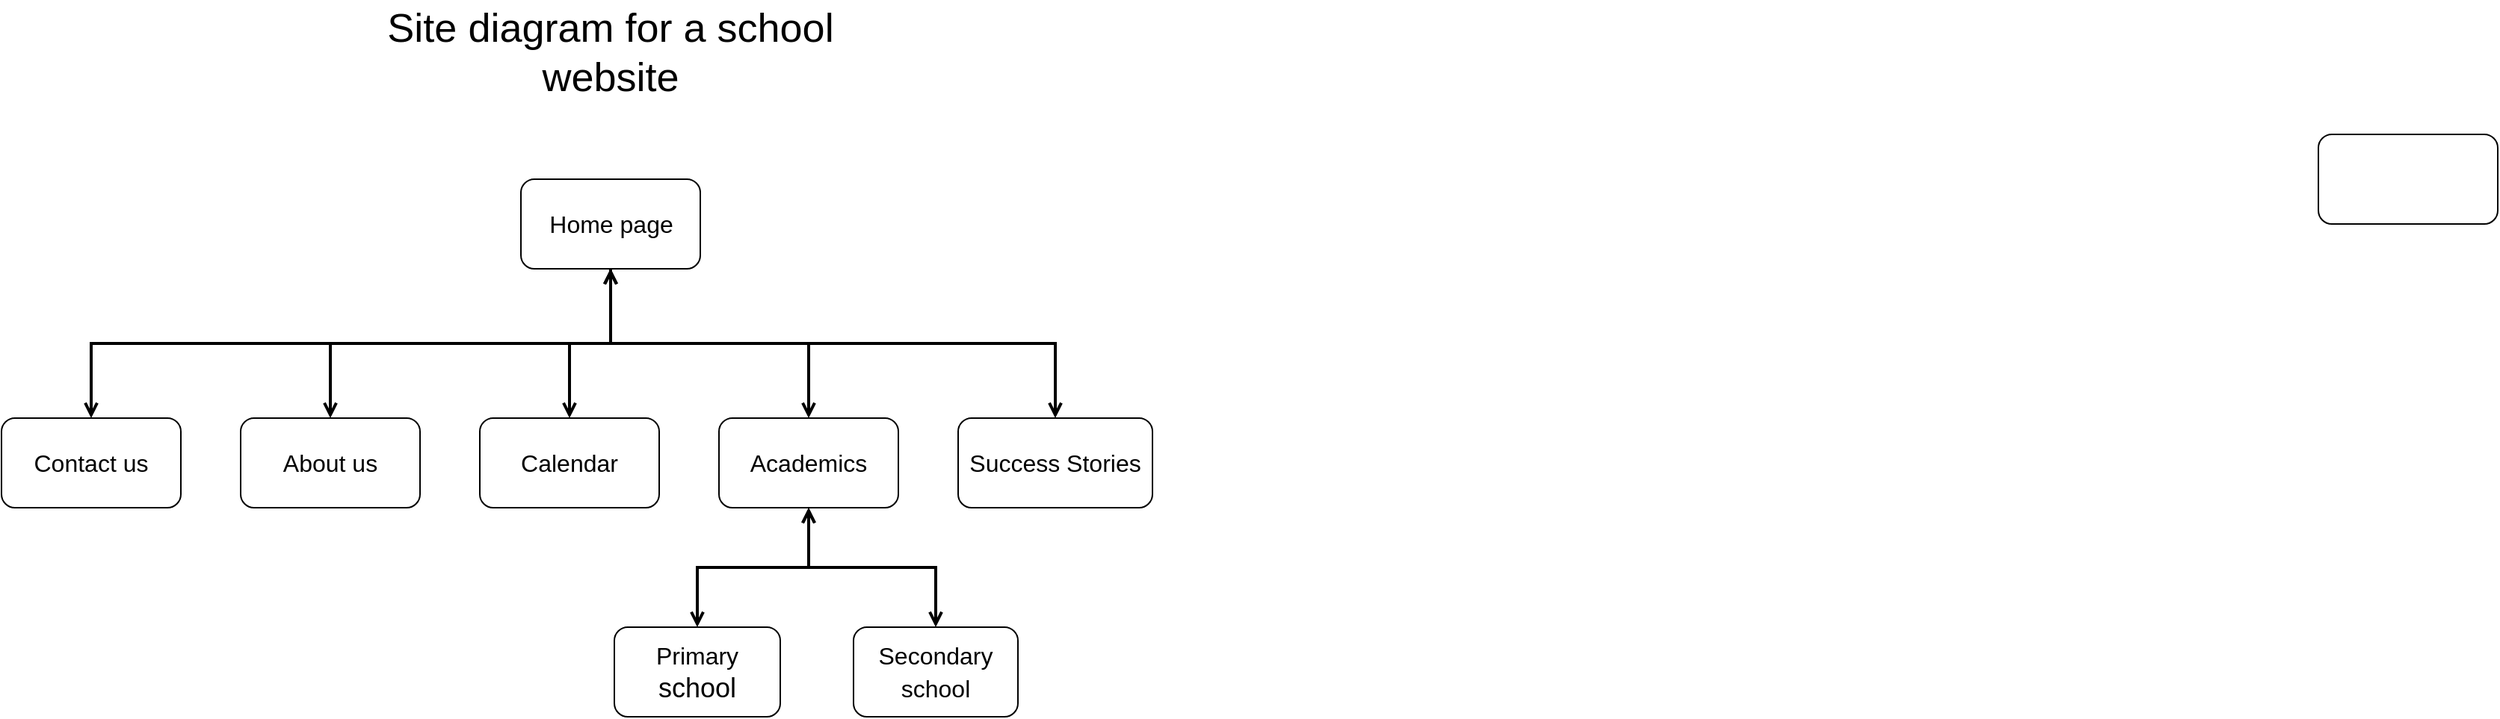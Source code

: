 <mxfile version="20.6.0" type="github">
  <diagram id="m9PMfBZhk3B97DJcjl-R" name="Page-1">
    <mxGraphModel dx="2468" dy="593" grid="1" gridSize="10" guides="1" tooltips="1" connect="1" arrows="1" fold="1" page="0" pageScale="1" pageWidth="850" pageHeight="1100" math="0" shadow="0">
      <root>
        <mxCell id="0" />
        <mxCell id="1" parent="0" />
        <mxCell id="6VMPx-9qV-DlEiWLGAsJ-2" value="" style="rounded=1;whiteSpace=wrap;html=1;" parent="1" vertex="1">
          <mxGeometry x="80" y="230" width="120" height="60" as="geometry" />
        </mxCell>
        <mxCell id="6VMPx-9qV-DlEiWLGAsJ-3" value="&lt;font style=&quot;font-size: 16px;&quot;&gt;Contact us&lt;/font&gt;" style="rounded=1;whiteSpace=wrap;html=1;" parent="1" vertex="1">
          <mxGeometry x="-1470" y="420" width="120" height="60" as="geometry" />
        </mxCell>
        <mxCell id="6VMPx-9qV-DlEiWLGAsJ-13" style="edgeStyle=orthogonalEdgeStyle;rounded=0;orthogonalLoop=1;jettySize=auto;html=1;exitX=0.5;exitY=1;exitDx=0;exitDy=0;strokeWidth=2;fontSize=16;startArrow=open;startFill=0;endArrow=open;endFill=0;" parent="1" source="6VMPx-9qV-DlEiWLGAsJ-4" target="6VMPx-9qV-DlEiWLGAsJ-7" edge="1">
          <mxGeometry relative="1" as="geometry" />
        </mxCell>
        <mxCell id="6VMPx-9qV-DlEiWLGAsJ-14" style="edgeStyle=orthogonalEdgeStyle;rounded=0;orthogonalLoop=1;jettySize=auto;html=1;strokeWidth=2;fontSize=16;startArrow=open;startFill=0;endArrow=open;endFill=0;" parent="1" source="6VMPx-9qV-DlEiWLGAsJ-4" target="6VMPx-9qV-DlEiWLGAsJ-6" edge="1">
          <mxGeometry relative="1" as="geometry" />
        </mxCell>
        <mxCell id="6VMPx-9qV-DlEiWLGAsJ-21" style="edgeStyle=orthogonalEdgeStyle;rounded=0;orthogonalLoop=1;jettySize=auto;html=1;exitX=0.5;exitY=1;exitDx=0;exitDy=0;strokeWidth=2;fontSize=16;startArrow=open;startFill=0;endArrow=open;endFill=0;" parent="1" source="6VMPx-9qV-DlEiWLGAsJ-4" target="6VMPx-9qV-DlEiWLGAsJ-3" edge="1">
          <mxGeometry relative="1" as="geometry" />
        </mxCell>
        <mxCell id="fknUjaioGQHQ2e6IskwH-2" style="edgeStyle=orthogonalEdgeStyle;rounded=0;orthogonalLoop=1;jettySize=auto;html=1;exitX=0.5;exitY=1;exitDx=0;exitDy=0;fontSize=16;strokeWidth=2;endArrow=open;endFill=0;" edge="1" parent="1" source="6VMPx-9qV-DlEiWLGAsJ-4" target="fknUjaioGQHQ2e6IskwH-1">
          <mxGeometry relative="1" as="geometry" />
        </mxCell>
        <mxCell id="fknUjaioGQHQ2e6IskwH-3" style="edgeStyle=orthogonalEdgeStyle;rounded=0;orthogonalLoop=1;jettySize=auto;html=1;exitX=0.5;exitY=1;exitDx=0;exitDy=0;strokeWidth=2;fontSize=16;endArrow=open;endFill=0;" edge="1" parent="1" source="6VMPx-9qV-DlEiWLGAsJ-4" target="6VMPx-9qV-DlEiWLGAsJ-5">
          <mxGeometry relative="1" as="geometry" />
        </mxCell>
        <mxCell id="6VMPx-9qV-DlEiWLGAsJ-4" value="&lt;font style=&quot;font-size: 16px;&quot;&gt;Home page&lt;/font&gt;" style="rounded=1;whiteSpace=wrap;html=1;" parent="1" vertex="1">
          <mxGeometry x="-1122.5" y="260" width="120" height="60" as="geometry" />
        </mxCell>
        <mxCell id="6VMPx-9qV-DlEiWLGAsJ-5" value="&lt;font style=&quot;font-size: 16px;&quot;&gt;About us&lt;/font&gt;" style="rounded=1;whiteSpace=wrap;html=1;" parent="1" vertex="1">
          <mxGeometry x="-1310" y="420" width="120" height="60" as="geometry" />
        </mxCell>
        <mxCell id="6VMPx-9qV-DlEiWLGAsJ-6" value="&lt;font style=&quot;font-size: 16px;&quot;&gt;Calendar&lt;/font&gt;" style="rounded=1;whiteSpace=wrap;html=1;" parent="1" vertex="1">
          <mxGeometry x="-1150" y="420" width="120" height="60" as="geometry" />
        </mxCell>
        <mxCell id="6VMPx-9qV-DlEiWLGAsJ-10" style="edgeStyle=orthogonalEdgeStyle;rounded=0;orthogonalLoop=1;jettySize=auto;html=1;entryX=0.5;entryY=0;entryDx=0;entryDy=0;fontSize=16;strokeWidth=2;endArrow=open;endFill=0;startArrow=open;startFill=0;" parent="1" source="6VMPx-9qV-DlEiWLGAsJ-7" target="6VMPx-9qV-DlEiWLGAsJ-8" edge="1">
          <mxGeometry relative="1" as="geometry" />
        </mxCell>
        <mxCell id="6VMPx-9qV-DlEiWLGAsJ-11" style="edgeStyle=orthogonalEdgeStyle;rounded=0;orthogonalLoop=1;jettySize=auto;html=1;exitX=0.5;exitY=1;exitDx=0;exitDy=0;fontSize=16;strokeWidth=2;endArrow=open;endFill=0;startArrow=open;startFill=0;" parent="1" source="6VMPx-9qV-DlEiWLGAsJ-7" target="6VMPx-9qV-DlEiWLGAsJ-9" edge="1">
          <mxGeometry relative="1" as="geometry" />
        </mxCell>
        <mxCell id="6VMPx-9qV-DlEiWLGAsJ-7" value="&lt;font style=&quot;font-size: 16px;&quot;&gt;Academics&lt;/font&gt;" style="rounded=1;whiteSpace=wrap;html=1;" parent="1" vertex="1">
          <mxGeometry x="-990" y="420" width="120" height="60" as="geometry" />
        </mxCell>
        <mxCell id="6VMPx-9qV-DlEiWLGAsJ-8" value="&lt;font style=&quot;font-size: 16px;&quot;&gt;Primary&lt;/font&gt; school" style="rounded=1;whiteSpace=wrap;html=1;fontSize=18;" parent="1" vertex="1">
          <mxGeometry x="-1060" y="560" width="111" height="60" as="geometry" />
        </mxCell>
        <mxCell id="6VMPx-9qV-DlEiWLGAsJ-9" value="&lt;font style=&quot;font-size: 16px;&quot;&gt;Secondary school&lt;/font&gt;" style="rounded=1;whiteSpace=wrap;html=1;fontSize=18;" parent="1" vertex="1">
          <mxGeometry x="-900" y="560" width="110" height="60" as="geometry" />
        </mxCell>
        <mxCell id="6VMPx-9qV-DlEiWLGAsJ-22" value="&lt;font style=&quot;font-size: 27px;&quot;&gt;Site diagram for a school website &lt;/font&gt;" style="text;html=1;strokeColor=none;fillColor=none;align=center;verticalAlign=middle;whiteSpace=wrap;rounded=0;fontSize=16;" parent="1" vertex="1">
          <mxGeometry x="-1230" y="140" width="335" height="70" as="geometry" />
        </mxCell>
        <mxCell id="fknUjaioGQHQ2e6IskwH-1" value="&lt;font style=&quot;font-size: 16px;&quot;&gt;Success Stories&lt;/font&gt;" style="rounded=1;whiteSpace=wrap;html=1;" vertex="1" parent="1">
          <mxGeometry x="-830" y="420" width="130" height="60" as="geometry" />
        </mxCell>
      </root>
    </mxGraphModel>
  </diagram>
</mxfile>
